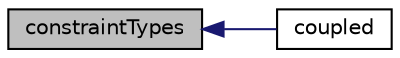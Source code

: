 digraph "constraintTypes"
{
  bgcolor="transparent";
  edge [fontname="Helvetica",fontsize="10",labelfontname="Helvetica",labelfontsize="10"];
  node [fontname="Helvetica",fontsize="10",shape=record];
  rankdir="LR";
  Node495 [label="constraintTypes",height=0.2,width=0.4,color="black", fillcolor="grey75", style="filled", fontcolor="black"];
  Node495 -> Node496 [dir="back",color="midnightblue",fontsize="10",style="solid",fontname="Helvetica"];
  Node496 [label="coupled",height=0.2,width=0.4,color="black",URL="$a23693.html#a39c01db0e66d00fe0621a0c7e5fc4ead",tooltip="Return true if this patch is coupled. "];
}
